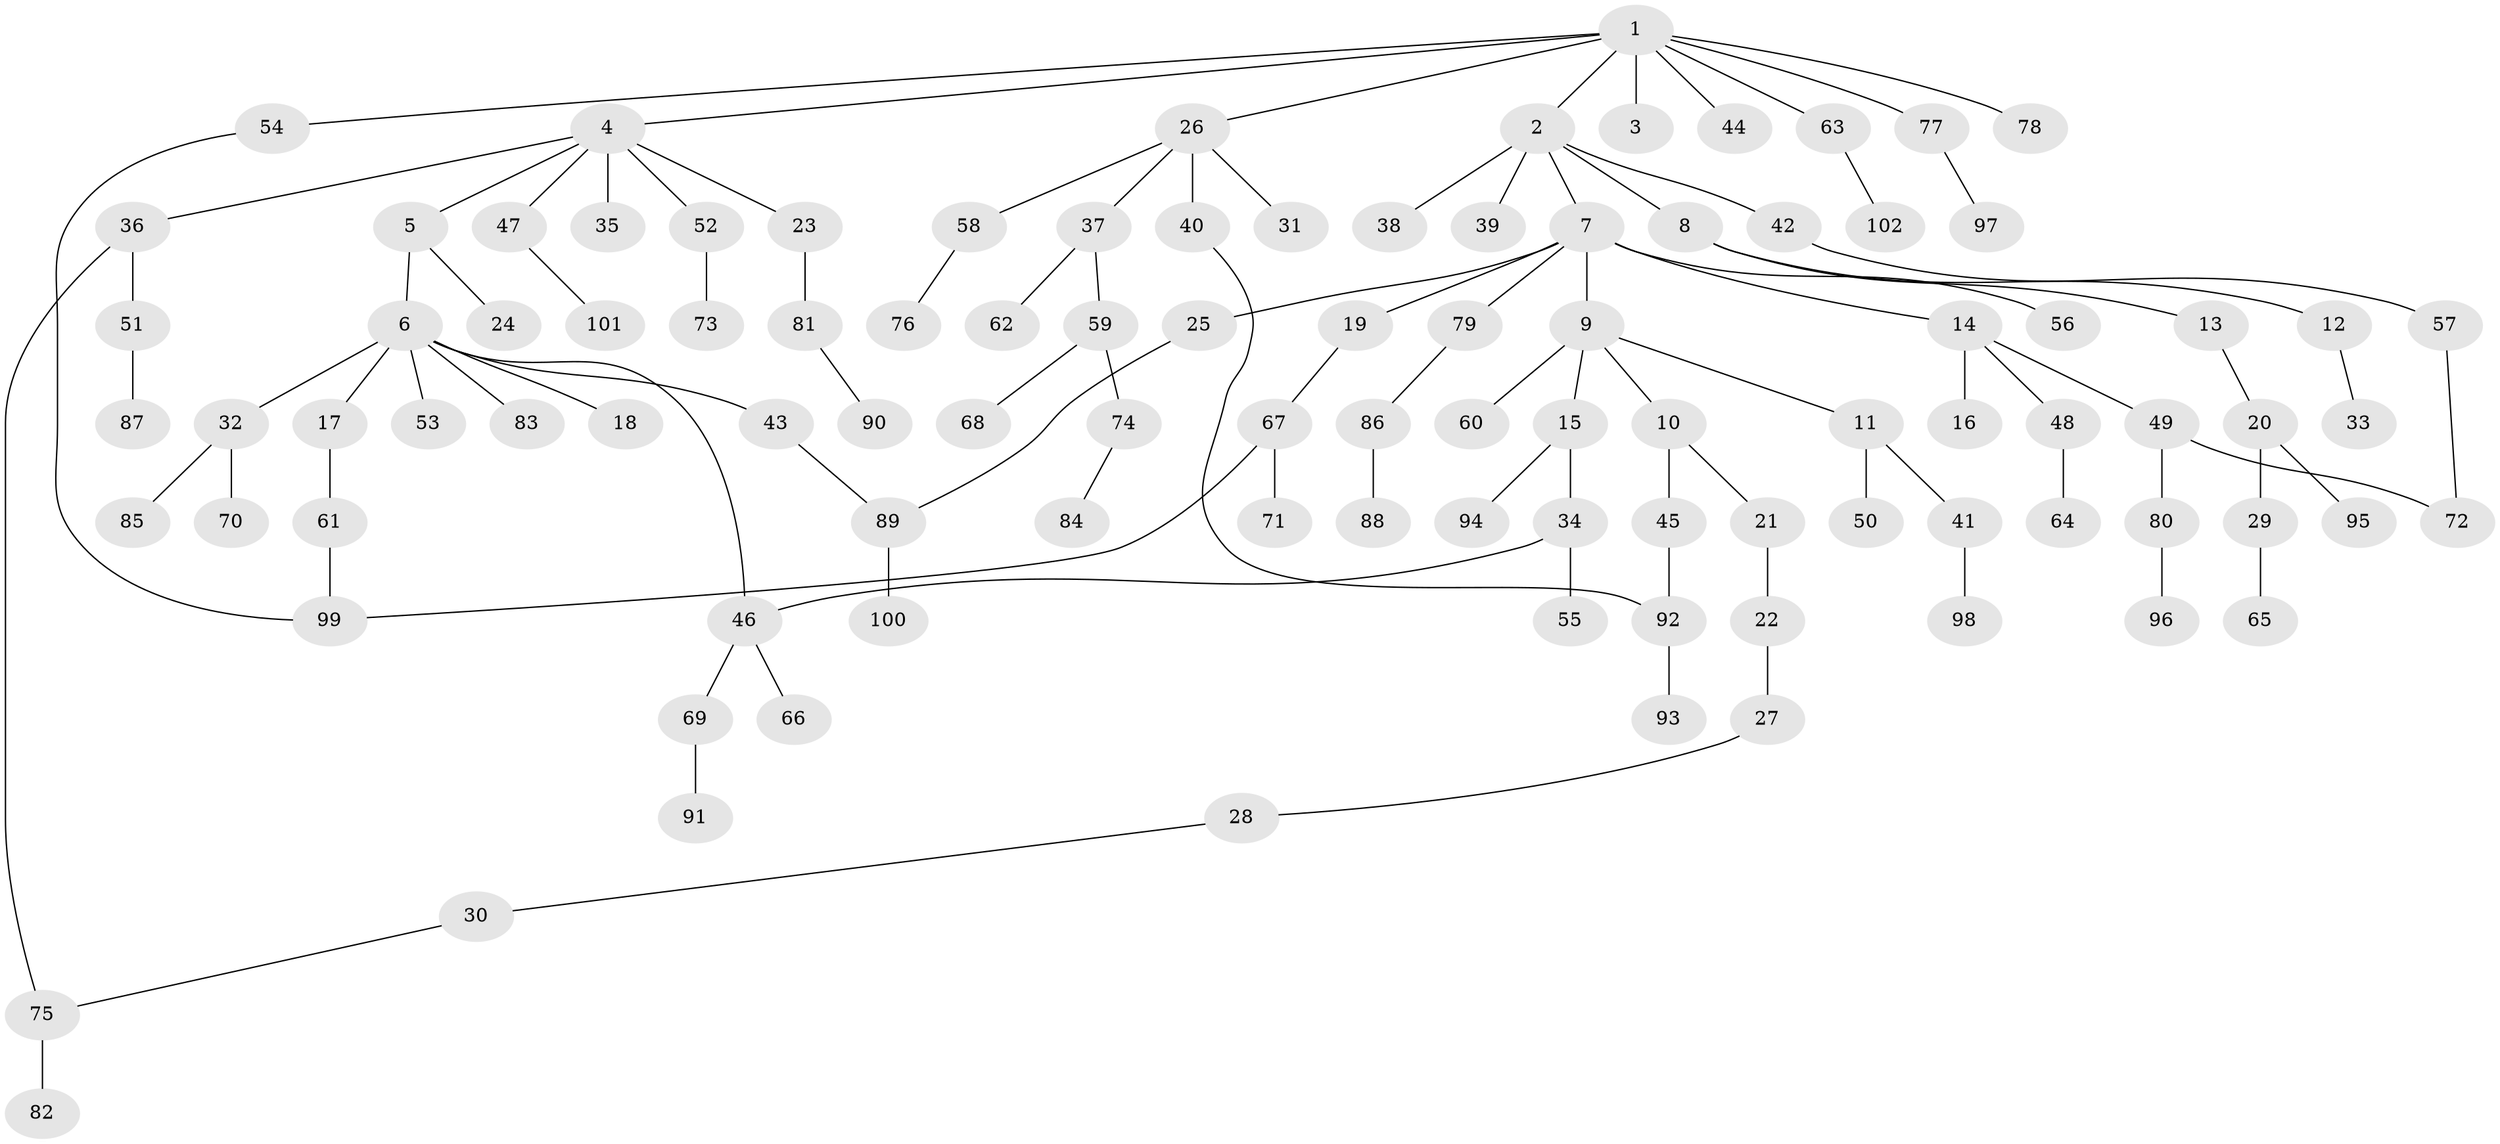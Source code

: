 // coarse degree distribution, {13: 0.01639344262295082, 1: 0.5081967213114754, 8: 0.03278688524590164, 2: 0.3114754098360656, 11: 0.01639344262295082, 3: 0.08196721311475409, 5: 0.03278688524590164}
// Generated by graph-tools (version 1.1) at 2025/17/03/04/25 18:17:05]
// undirected, 102 vertices, 108 edges
graph export_dot {
graph [start="1"]
  node [color=gray90,style=filled];
  1;
  2;
  3;
  4;
  5;
  6;
  7;
  8;
  9;
  10;
  11;
  12;
  13;
  14;
  15;
  16;
  17;
  18;
  19;
  20;
  21;
  22;
  23;
  24;
  25;
  26;
  27;
  28;
  29;
  30;
  31;
  32;
  33;
  34;
  35;
  36;
  37;
  38;
  39;
  40;
  41;
  42;
  43;
  44;
  45;
  46;
  47;
  48;
  49;
  50;
  51;
  52;
  53;
  54;
  55;
  56;
  57;
  58;
  59;
  60;
  61;
  62;
  63;
  64;
  65;
  66;
  67;
  68;
  69;
  70;
  71;
  72;
  73;
  74;
  75;
  76;
  77;
  78;
  79;
  80;
  81;
  82;
  83;
  84;
  85;
  86;
  87;
  88;
  89;
  90;
  91;
  92;
  93;
  94;
  95;
  96;
  97;
  98;
  99;
  100;
  101;
  102;
  1 -- 2;
  1 -- 3;
  1 -- 4;
  1 -- 26;
  1 -- 44;
  1 -- 54;
  1 -- 63;
  1 -- 77;
  1 -- 78;
  2 -- 7;
  2 -- 8;
  2 -- 38;
  2 -- 39;
  2 -- 42;
  4 -- 5;
  4 -- 23;
  4 -- 35;
  4 -- 36;
  4 -- 47;
  4 -- 52;
  5 -- 6;
  5 -- 24;
  6 -- 17;
  6 -- 18;
  6 -- 32;
  6 -- 43;
  6 -- 53;
  6 -- 83;
  6 -- 46;
  7 -- 9;
  7 -- 14;
  7 -- 19;
  7 -- 25;
  7 -- 56;
  7 -- 79;
  8 -- 12;
  8 -- 13;
  9 -- 10;
  9 -- 11;
  9 -- 15;
  9 -- 60;
  10 -- 21;
  10 -- 45;
  11 -- 41;
  11 -- 50;
  12 -- 33;
  13 -- 20;
  14 -- 16;
  14 -- 48;
  14 -- 49;
  15 -- 34;
  15 -- 94;
  17 -- 61;
  19 -- 67;
  20 -- 29;
  20 -- 95;
  21 -- 22;
  22 -- 27;
  23 -- 81;
  25 -- 89;
  26 -- 31;
  26 -- 37;
  26 -- 40;
  26 -- 58;
  27 -- 28;
  28 -- 30;
  29 -- 65;
  30 -- 75;
  32 -- 70;
  32 -- 85;
  34 -- 46;
  34 -- 55;
  36 -- 51;
  36 -- 75;
  37 -- 59;
  37 -- 62;
  40 -- 92;
  41 -- 98;
  42 -- 57;
  43 -- 89;
  45 -- 92;
  46 -- 66;
  46 -- 69;
  47 -- 101;
  48 -- 64;
  49 -- 80;
  49 -- 72;
  51 -- 87;
  52 -- 73;
  54 -- 99;
  57 -- 72;
  58 -- 76;
  59 -- 68;
  59 -- 74;
  61 -- 99;
  63 -- 102;
  67 -- 71;
  67 -- 99;
  69 -- 91;
  74 -- 84;
  75 -- 82;
  77 -- 97;
  79 -- 86;
  80 -- 96;
  81 -- 90;
  86 -- 88;
  89 -- 100;
  92 -- 93;
}
